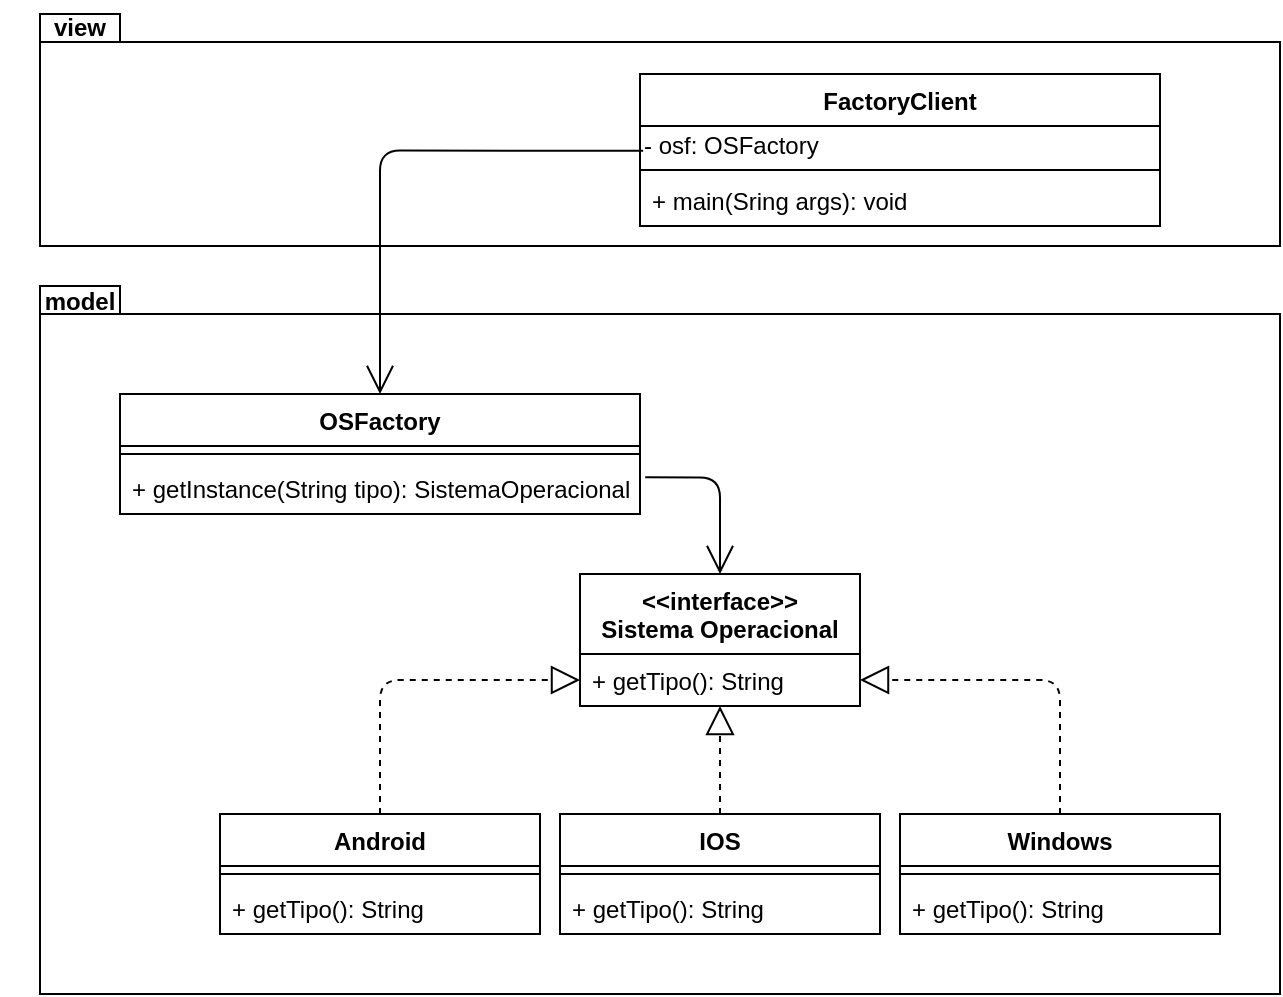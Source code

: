 <mxfile version="14.6.13" type="device"><diagram id="Naw0zav1XdF5RIfJdScq" name="Page-1"><mxGraphModel dx="1175" dy="550" grid="1" gridSize="10" guides="1" tooltips="1" connect="1" arrows="1" fold="1" page="1" pageScale="1" pageWidth="827" pageHeight="1169" math="0" shadow="0"><root><mxCell id="0"/><mxCell id="1" parent="0"/><mxCell id="Lp4U1S_N7lqhDHH19S6v-37" value="" style="shape=folder;fontStyle=1;spacingTop=10;tabWidth=40;tabHeight=14;tabPosition=left;html=1;" vertex="1" parent="1"><mxGeometry x="110" y="70" width="620" height="116" as="geometry"/></mxCell><mxCell id="Lp4U1S_N7lqhDHH19S6v-35" value="" style="shape=folder;fontStyle=1;spacingTop=10;tabWidth=40;tabHeight=14;tabPosition=left;html=1;" vertex="1" parent="1"><mxGeometry x="110" y="206" width="620" height="354" as="geometry"/></mxCell><mxCell id="Lp4U1S_N7lqhDHH19S6v-6" value="&lt;&lt;interface&gt;&gt;&#10;Sistema Operacional" style="swimlane;fontStyle=1;childLayout=stackLayout;horizontal=1;startSize=40;fillColor=none;horizontalStack=0;resizeParent=1;resizeParentMax=0;resizeLast=0;collapsible=1;marginBottom=0;" vertex="1" parent="1"><mxGeometry x="380" y="350" width="140" height="66" as="geometry"/></mxCell><mxCell id="Lp4U1S_N7lqhDHH19S6v-7" value="+ getTipo(): String" style="text;strokeColor=none;fillColor=none;align=left;verticalAlign=top;spacingLeft=4;spacingRight=4;overflow=hidden;rotatable=0;points=[[0,0.5],[1,0.5]];portConstraint=eastwest;" vertex="1" parent="Lp4U1S_N7lqhDHH19S6v-6"><mxGeometry y="40" width="140" height="26" as="geometry"/></mxCell><mxCell id="Lp4U1S_N7lqhDHH19S6v-10" value="Android" style="swimlane;fontStyle=1;align=center;verticalAlign=top;childLayout=stackLayout;horizontal=1;startSize=26;horizontalStack=0;resizeParent=1;resizeParentMax=0;resizeLast=0;collapsible=1;marginBottom=0;" vertex="1" parent="1"><mxGeometry x="200" y="470" width="160" height="60" as="geometry"/></mxCell><mxCell id="Lp4U1S_N7lqhDHH19S6v-12" value="" style="line;strokeWidth=1;fillColor=none;align=left;verticalAlign=middle;spacingTop=-1;spacingLeft=3;spacingRight=3;rotatable=0;labelPosition=right;points=[];portConstraint=eastwest;" vertex="1" parent="Lp4U1S_N7lqhDHH19S6v-10"><mxGeometry y="26" width="160" height="8" as="geometry"/></mxCell><mxCell id="Lp4U1S_N7lqhDHH19S6v-13" value="+ getTipo(): String" style="text;strokeColor=none;fillColor=none;align=left;verticalAlign=top;spacingLeft=4;spacingRight=4;overflow=hidden;rotatable=0;points=[[0,0.5],[1,0.5]];portConstraint=eastwest;" vertex="1" parent="Lp4U1S_N7lqhDHH19S6v-10"><mxGeometry y="34" width="160" height="26" as="geometry"/></mxCell><mxCell id="Lp4U1S_N7lqhDHH19S6v-14" value="IOS" style="swimlane;fontStyle=1;align=center;verticalAlign=top;childLayout=stackLayout;horizontal=1;startSize=26;horizontalStack=0;resizeParent=1;resizeParentMax=0;resizeLast=0;collapsible=1;marginBottom=0;" vertex="1" parent="1"><mxGeometry x="370" y="470" width="160" height="60" as="geometry"/></mxCell><mxCell id="Lp4U1S_N7lqhDHH19S6v-15" value="" style="line;strokeWidth=1;fillColor=none;align=left;verticalAlign=middle;spacingTop=-1;spacingLeft=3;spacingRight=3;rotatable=0;labelPosition=right;points=[];portConstraint=eastwest;" vertex="1" parent="Lp4U1S_N7lqhDHH19S6v-14"><mxGeometry y="26" width="160" height="8" as="geometry"/></mxCell><mxCell id="Lp4U1S_N7lqhDHH19S6v-16" value="+ getTipo(): String" style="text;strokeColor=none;fillColor=none;align=left;verticalAlign=top;spacingLeft=4;spacingRight=4;overflow=hidden;rotatable=0;points=[[0,0.5],[1,0.5]];portConstraint=eastwest;" vertex="1" parent="Lp4U1S_N7lqhDHH19S6v-14"><mxGeometry y="34" width="160" height="26" as="geometry"/></mxCell><mxCell id="Lp4U1S_N7lqhDHH19S6v-17" value="Windows" style="swimlane;fontStyle=1;align=center;verticalAlign=top;childLayout=stackLayout;horizontal=1;startSize=26;horizontalStack=0;resizeParent=1;resizeParentMax=0;resizeLast=0;collapsible=1;marginBottom=0;" vertex="1" parent="1"><mxGeometry x="540" y="470" width="160" height="60" as="geometry"/></mxCell><mxCell id="Lp4U1S_N7lqhDHH19S6v-18" value="" style="line;strokeWidth=1;fillColor=none;align=left;verticalAlign=middle;spacingTop=-1;spacingLeft=3;spacingRight=3;rotatable=0;labelPosition=right;points=[];portConstraint=eastwest;" vertex="1" parent="Lp4U1S_N7lqhDHH19S6v-17"><mxGeometry y="26" width="160" height="8" as="geometry"/></mxCell><mxCell id="Lp4U1S_N7lqhDHH19S6v-19" value="+ getTipo(): String" style="text;strokeColor=none;fillColor=none;align=left;verticalAlign=top;spacingLeft=4;spacingRight=4;overflow=hidden;rotatable=0;points=[[0,0.5],[1,0.5]];portConstraint=eastwest;" vertex="1" parent="Lp4U1S_N7lqhDHH19S6v-17"><mxGeometry y="34" width="160" height="26" as="geometry"/></mxCell><mxCell id="Lp4U1S_N7lqhDHH19S6v-20" value="" style="endArrow=block;dashed=1;endFill=0;endSize=12;html=1;exitX=0.5;exitY=0;exitDx=0;exitDy=0;edgeStyle=orthogonalEdgeStyle;entryX=0;entryY=0.5;entryDx=0;entryDy=0;" edge="1" parent="1" source="Lp4U1S_N7lqhDHH19S6v-10" target="Lp4U1S_N7lqhDHH19S6v-7"><mxGeometry width="160" relative="1" as="geometry"><mxPoint x="380" y="780" as="sourcePoint"/><mxPoint x="420" y="418" as="targetPoint"/></mxGeometry></mxCell><mxCell id="Lp4U1S_N7lqhDHH19S6v-22" value="" style="endArrow=block;dashed=1;endFill=0;endSize=12;html=1;exitX=0.5;exitY=0;exitDx=0;exitDy=0;edgeStyle=orthogonalEdgeStyle;" edge="1" parent="1" source="Lp4U1S_N7lqhDHH19S6v-17" target="Lp4U1S_N7lqhDHH19S6v-7"><mxGeometry width="160" relative="1" as="geometry"><mxPoint x="300" y="480" as="sourcePoint"/><mxPoint x="480" y="420" as="targetPoint"/></mxGeometry></mxCell><mxCell id="Lp4U1S_N7lqhDHH19S6v-24" value="" style="endArrow=block;dashed=1;endFill=0;endSize=12;html=1;edgeStyle=orthogonalEdgeStyle;entryX=0.5;entryY=1;entryDx=0;entryDy=0;" edge="1" parent="1" source="Lp4U1S_N7lqhDHH19S6v-14" target="Lp4U1S_N7lqhDHH19S6v-6"><mxGeometry width="160" relative="1" as="geometry"><mxPoint x="700" y="480" as="sourcePoint"/><mxPoint x="430" y="443" as="targetPoint"/></mxGeometry></mxCell><mxCell id="Lp4U1S_N7lqhDHH19S6v-25" value="OSFactory" style="swimlane;fontStyle=1;align=center;verticalAlign=top;childLayout=stackLayout;horizontal=1;startSize=26;horizontalStack=0;resizeParent=1;resizeParentMax=0;resizeLast=0;collapsible=1;marginBottom=0;" vertex="1" parent="1"><mxGeometry x="150" y="260" width="260" height="60" as="geometry"/></mxCell><mxCell id="Lp4U1S_N7lqhDHH19S6v-26" value="" style="line;strokeWidth=1;fillColor=none;align=left;verticalAlign=middle;spacingTop=-1;spacingLeft=3;spacingRight=3;rotatable=0;labelPosition=right;points=[];portConstraint=eastwest;" vertex="1" parent="Lp4U1S_N7lqhDHH19S6v-25"><mxGeometry y="26" width="260" height="8" as="geometry"/></mxCell><mxCell id="Lp4U1S_N7lqhDHH19S6v-27" value="+ getInstance(String tipo): SistemaOperacional" style="text;strokeColor=none;fillColor=none;align=left;verticalAlign=top;spacingLeft=4;spacingRight=4;overflow=hidden;rotatable=0;points=[[0,0.5],[1,0.5]];portConstraint=eastwest;" vertex="1" parent="Lp4U1S_N7lqhDHH19S6v-25"><mxGeometry y="34" width="260" height="26" as="geometry"/></mxCell><mxCell id="Lp4U1S_N7lqhDHH19S6v-28" value="" style="endArrow=open;endFill=1;endSize=12;html=1;edgeStyle=orthogonalEdgeStyle;entryX=0.5;entryY=0;entryDx=0;entryDy=0;startArrow=none;exitX=1.01;exitY=0.295;exitDx=0;exitDy=0;exitPerimeter=0;" edge="1" parent="1" source="Lp4U1S_N7lqhDHH19S6v-27" target="Lp4U1S_N7lqhDHH19S6v-6"><mxGeometry width="160" relative="1" as="geometry"><mxPoint x="416" y="440" as="sourcePoint"/><mxPoint x="596" y="330" as="targetPoint"/><Array as="points"><mxPoint x="450" y="302"/></Array></mxGeometry></mxCell><mxCell id="Lp4U1S_N7lqhDHH19S6v-29" value="FactoryClient" style="swimlane;fontStyle=1;align=center;verticalAlign=top;childLayout=stackLayout;horizontal=1;startSize=26;horizontalStack=0;resizeParent=1;resizeParentMax=0;resizeLast=0;collapsible=1;marginBottom=0;" vertex="1" parent="1"><mxGeometry x="410" y="100" width="260" height="76" as="geometry"/></mxCell><mxCell id="Lp4U1S_N7lqhDHH19S6v-33" value="- osf: OSFactory" style="text;html=1;align=left;verticalAlign=middle;resizable=0;points=[];autosize=1;strokeColor=none;" vertex="1" parent="Lp4U1S_N7lqhDHH19S6v-29"><mxGeometry y="26" width="260" height="20" as="geometry"/></mxCell><mxCell id="Lp4U1S_N7lqhDHH19S6v-30" value="" style="line;strokeWidth=1;fillColor=none;align=left;verticalAlign=middle;spacingTop=-1;spacingLeft=3;spacingRight=3;rotatable=0;labelPosition=right;points=[];portConstraint=eastwest;" vertex="1" parent="Lp4U1S_N7lqhDHH19S6v-29"><mxGeometry y="46" width="260" height="4" as="geometry"/></mxCell><mxCell id="Lp4U1S_N7lqhDHH19S6v-31" value="+ main(Sring args): void" style="text;strokeColor=none;fillColor=none;align=left;verticalAlign=top;spacingLeft=4;spacingRight=4;overflow=hidden;rotatable=0;points=[[0,0.5],[1,0.5]];portConstraint=eastwest;" vertex="1" parent="Lp4U1S_N7lqhDHH19S6v-29"><mxGeometry y="50" width="260" height="26" as="geometry"/></mxCell><mxCell id="Lp4U1S_N7lqhDHH19S6v-34" value="" style="endArrow=open;endFill=1;endSize=12;html=1;edgeStyle=orthogonalEdgeStyle;exitX=0.006;exitY=0.617;exitDx=0;exitDy=0;exitPerimeter=0;" edge="1" parent="1" source="Lp4U1S_N7lqhDHH19S6v-33" target="Lp4U1S_N7lqhDHH19S6v-25"><mxGeometry width="160" relative="1" as="geometry"><mxPoint x="420" y="317.0" as="sourcePoint"/><mxPoint x="460" y="360" as="targetPoint"/><Array as="points"><mxPoint x="280" y="138"/></Array></mxGeometry></mxCell><mxCell id="Lp4U1S_N7lqhDHH19S6v-38" value="view" style="text;align=center;fontStyle=1;verticalAlign=middle;spacingLeft=3;spacingRight=3;strokeColor=none;rotatable=0;points=[[0,0.5],[1,0.5]];portConstraint=eastwest;" vertex="1" parent="1"><mxGeometry x="90" y="63" width="80" height="26" as="geometry"/></mxCell><mxCell id="Lp4U1S_N7lqhDHH19S6v-39" value="model" style="text;align=center;fontStyle=1;verticalAlign=middle;spacingLeft=3;spacingRight=3;strokeColor=none;rotatable=0;points=[[0,0.5],[1,0.5]];portConstraint=eastwest;" vertex="1" parent="1"><mxGeometry x="90" y="200" width="80" height="26" as="geometry"/></mxCell></root></mxGraphModel></diagram></mxfile>